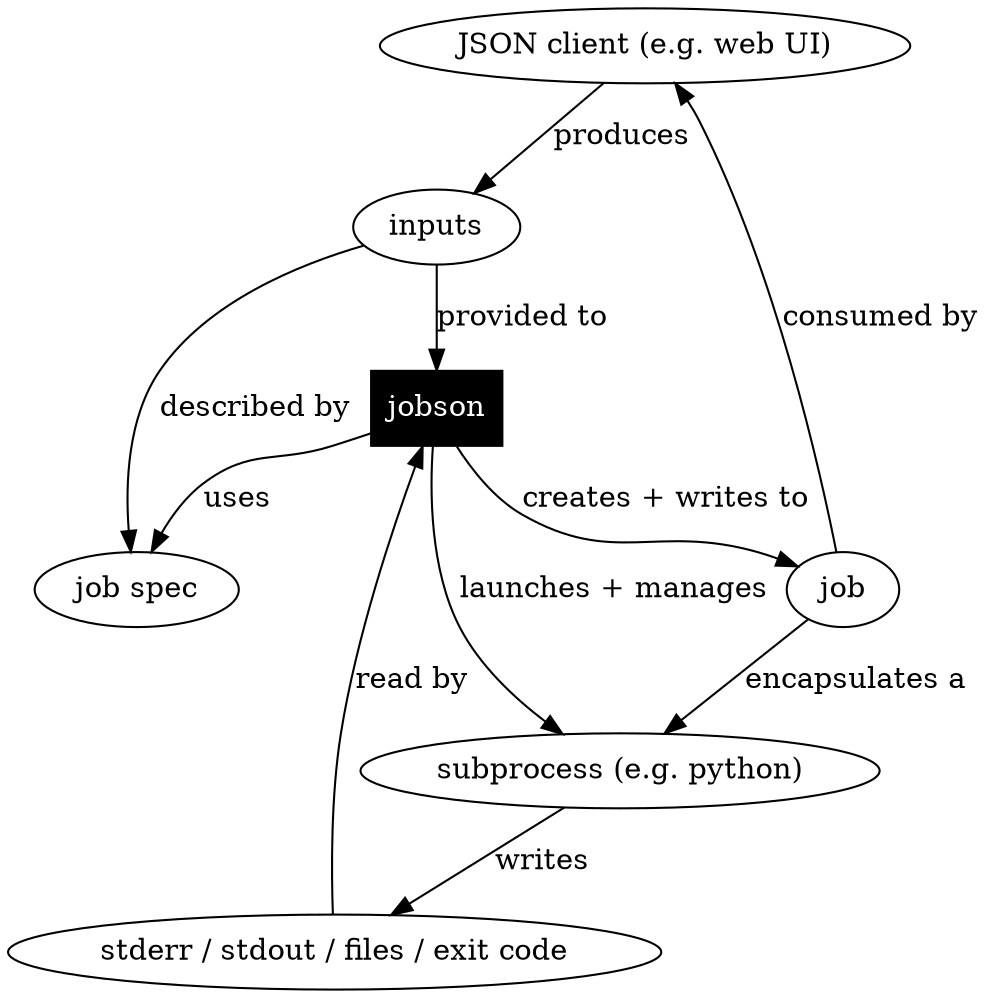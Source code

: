 digraph G {
    "JSON client (e.g. web UI)" -> inputs [label="produces"];
    inputs -> jobson [label="provided to"];
    "jobson" [shape="rectangle", style="filled", color="black", fontcolor="white"];
    inputs -> "job spec" [label="described by"];
    jobson -> "subprocess (e.g. python)" [label="launches + manages"];
    "subprocess (e.g. python)" -> "stderr / stdout / files / exit code" [label="writes"];
    "stderr / stdout / files / exit code" -> jobson [label="read by"];
    jobson -> "job spec" [label="uses"];
    jobson -> job [label="creates + writes to"];
    job -> "JSON client (e.g. web UI)" [label="consumed by"];
    job -> "subprocess (e.g. python)" [label="encapsulates a"];
}

